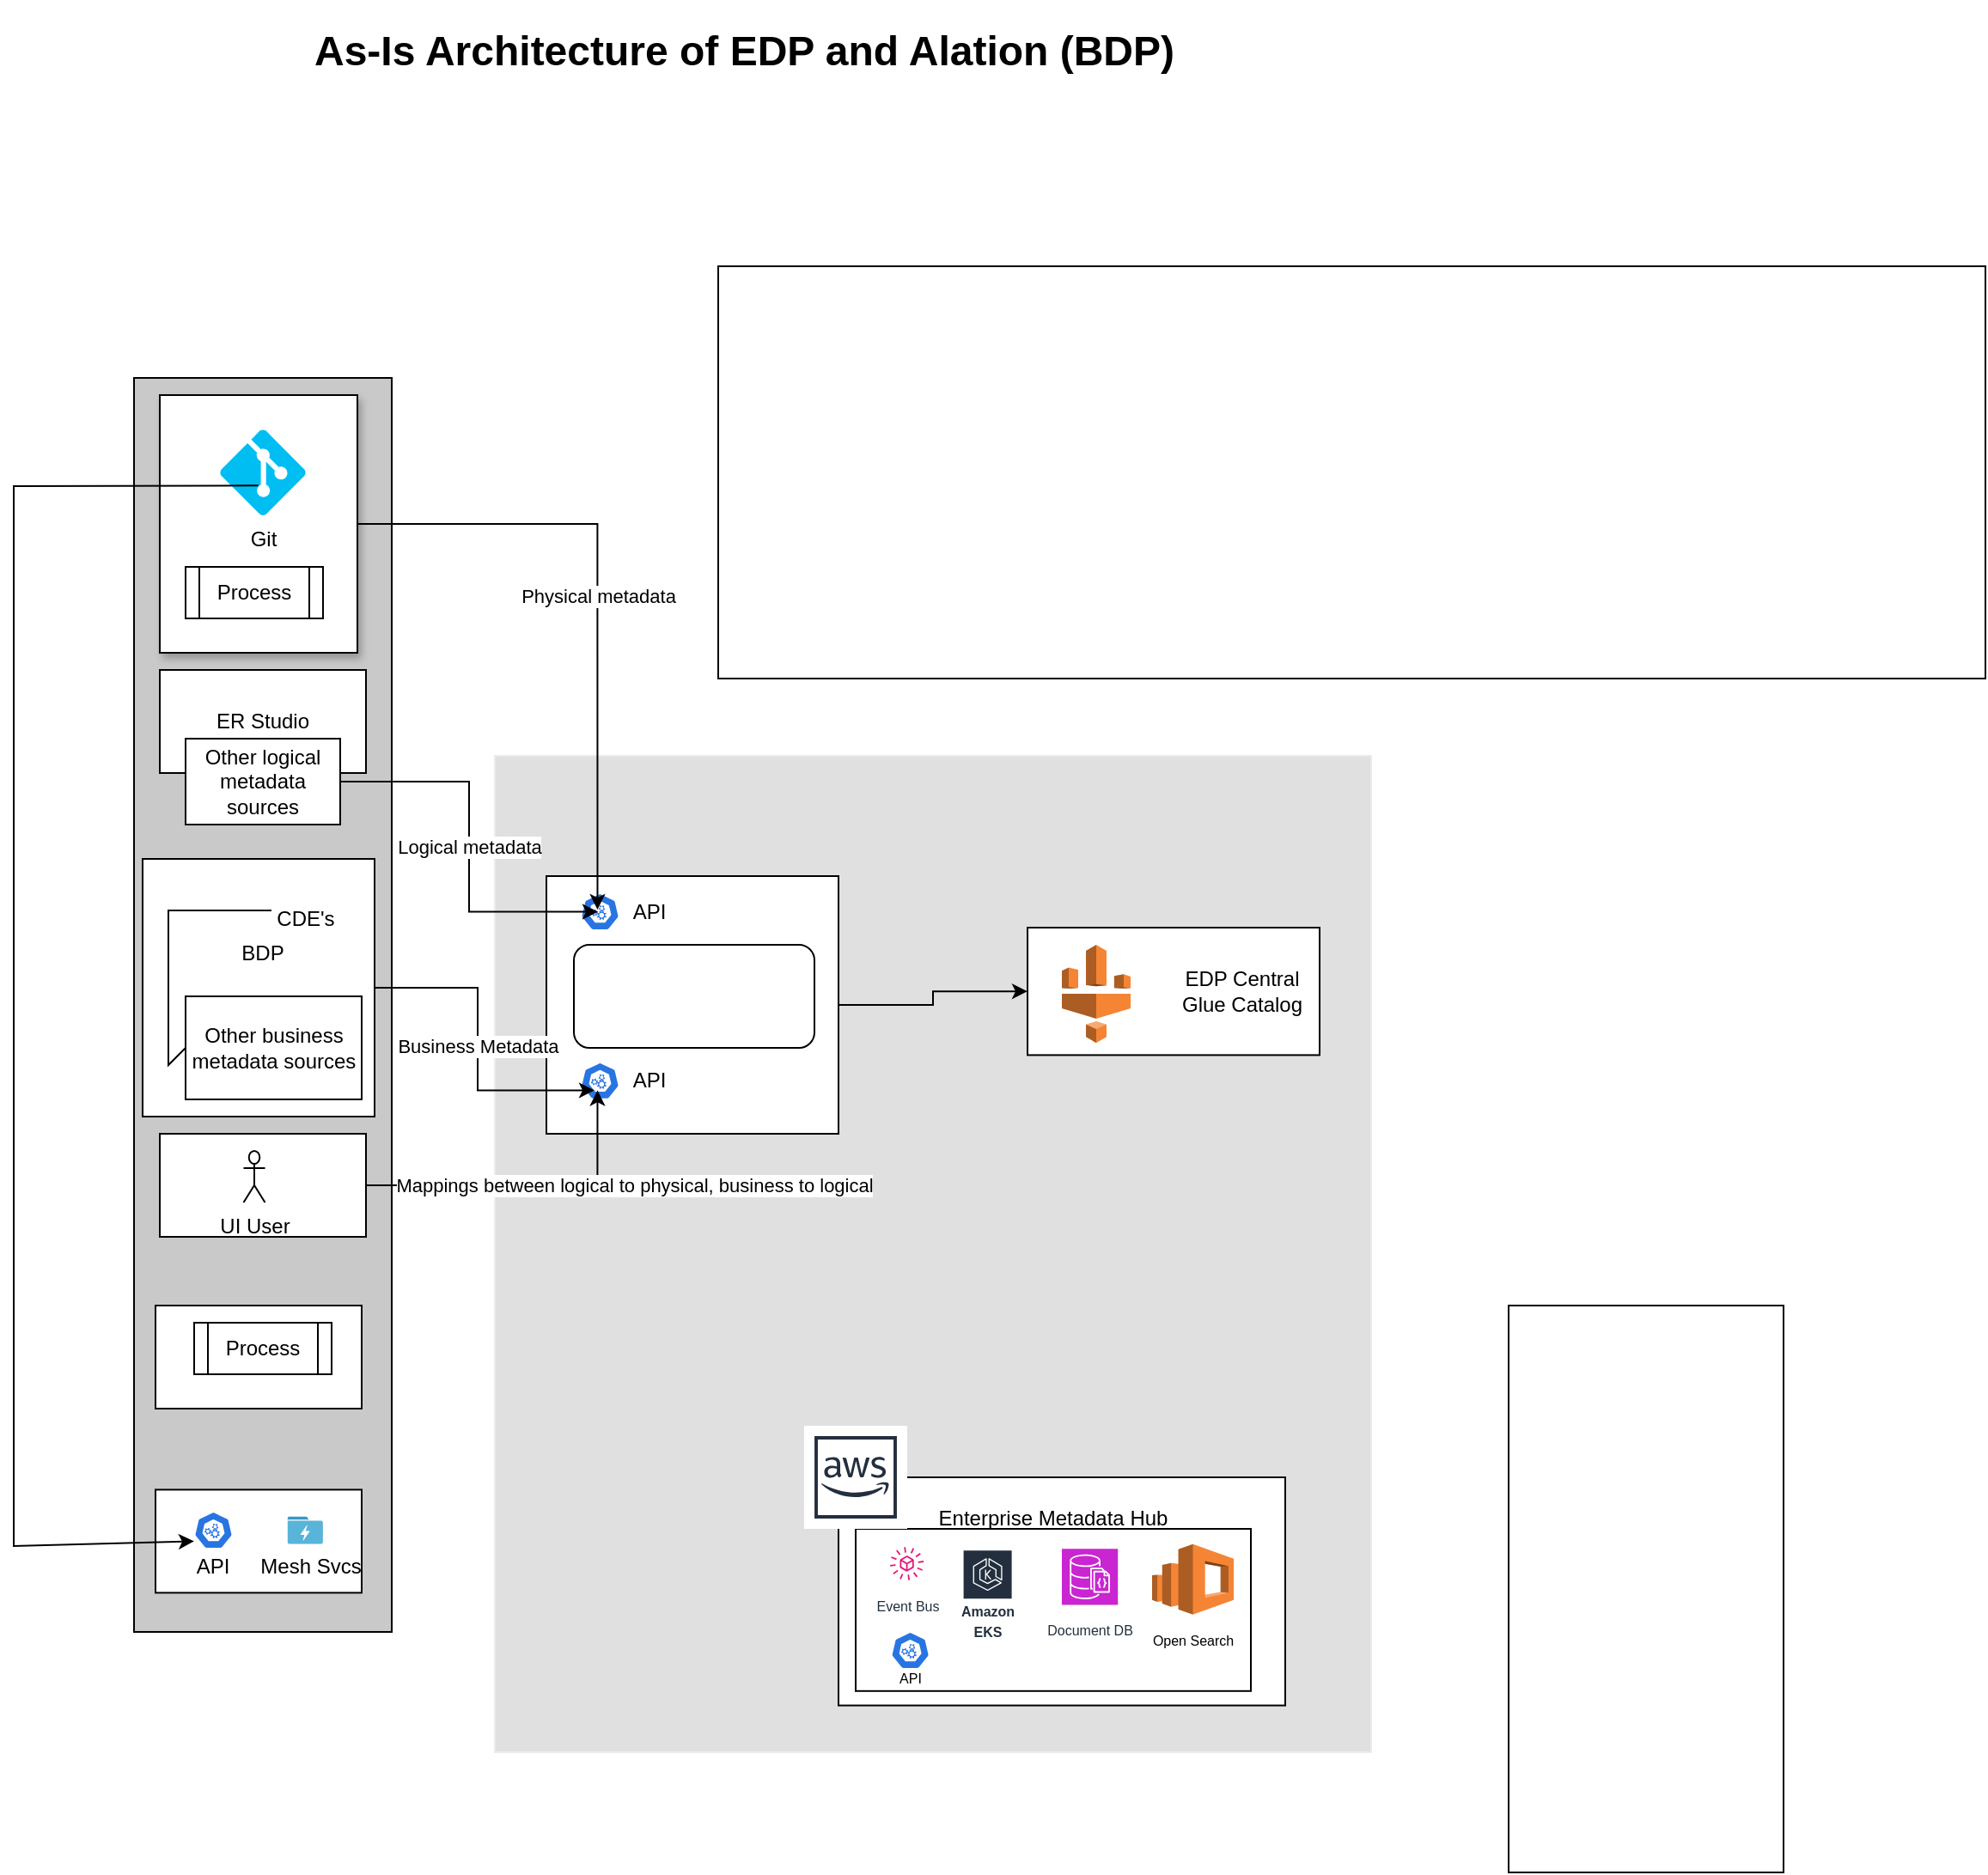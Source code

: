 <mxfile version="23.1.4" type="github">
  <diagram name="Page-1" id="dE6yGRrycPSdIeFdvO5s">
    <mxGraphModel dx="2192" dy="1718" grid="1" gridSize="10" guides="1" tooltips="1" connect="1" arrows="1" fold="1" page="1" pageScale="1" pageWidth="827" pageHeight="1169" math="0" shadow="0">
      <root>
        <mxCell id="0" />
        <mxCell id="1" parent="0" />
        <mxCell id="uKNiGlANXCOoaX_LWEY7-12" value="" style="rounded=0;whiteSpace=wrap;html=1;fillColor=#E0E0E0;strokeColor=#EBEBEB;" vertex="1" parent="1">
          <mxGeometry x="-540" y="470" width="510" height="580" as="geometry" />
        </mxCell>
        <mxCell id="hkPZR-MXZNHqxhCfoVSz-6" value="" style="rounded=0;whiteSpace=wrap;html=1;" parent="1" vertex="1">
          <mxGeometry x="-735" y="270" width="115" height="100" as="geometry" />
        </mxCell>
        <mxCell id="hkPZR-MXZNHqxhCfoVSz-1" value="" style="rounded=0;whiteSpace=wrap;html=1;fillColor=#C9C9C9;" parent="1" vertex="1">
          <mxGeometry x="-750" y="250" width="150" height="730" as="geometry" />
        </mxCell>
        <mxCell id="hkPZR-MXZNHqxhCfoVSz-2" value="ER Studio" style="rounded=0;whiteSpace=wrap;html=1;" parent="1" vertex="1">
          <mxGeometry x="-735" y="420" width="120" height="60" as="geometry" />
        </mxCell>
        <mxCell id="hkPZR-MXZNHqxhCfoVSz-3" value="Other logical metadata sources" style="rounded=0;whiteSpace=wrap;html=1;" parent="1" vertex="1">
          <mxGeometry x="-720" y="460" width="90" height="50" as="geometry" />
        </mxCell>
        <mxCell id="hkPZR-MXZNHqxhCfoVSz-8" value="" style="rounded=0;whiteSpace=wrap;html=1;strokeColor=default;shadow=1;" parent="1" vertex="1">
          <mxGeometry x="-735" y="260" width="115" height="150" as="geometry" />
        </mxCell>
        <mxCell id="hkPZR-MXZNHqxhCfoVSz-4" value="Git" style="verticalLabelPosition=bottom;html=1;verticalAlign=top;align=center;strokeColor=none;fillColor=#00BEF2;shape=mxgraph.azure.git_repository;" parent="1" vertex="1">
          <mxGeometry x="-700" y="280" width="50" height="50" as="geometry" />
        </mxCell>
        <mxCell id="hkPZR-MXZNHqxhCfoVSz-7" value="Process" style="shape=process;whiteSpace=wrap;html=1;backgroundOutline=1;" parent="1" vertex="1">
          <mxGeometry x="-720" y="360" width="80" height="30" as="geometry" />
        </mxCell>
        <mxCell id="hkPZR-MXZNHqxhCfoVSz-10" value="" style="rounded=0;whiteSpace=wrap;html=1;" parent="1" vertex="1">
          <mxGeometry x="-745" y="530" width="135" height="150" as="geometry" />
        </mxCell>
        <mxCell id="hkPZR-MXZNHqxhCfoVSz-9" value="Other business metadata sources" style="rounded=0;whiteSpace=wrap;html=1;" parent="1" vertex="1">
          <mxGeometry x="-720" y="610" width="102.5" height="60" as="geometry" />
        </mxCell>
        <mxCell id="hkPZR-MXZNHqxhCfoVSz-12" value="" style="rounded=0;whiteSpace=wrap;html=1;" parent="1" vertex="1">
          <mxGeometry x="-735" y="690" width="120" height="60" as="geometry" />
        </mxCell>
        <mxCell id="hkPZR-MXZNHqxhCfoVSz-13" value="UI User" style="shape=umlActor;verticalLabelPosition=bottom;verticalAlign=top;html=1;outlineConnect=0;" parent="1" vertex="1">
          <mxGeometry x="-686.25" y="700" width="12.5" height="30" as="geometry" />
        </mxCell>
        <mxCell id="hkPZR-MXZNHqxhCfoVSz-17" value="" style="rounded=0;whiteSpace=wrap;html=1;" parent="1" vertex="1">
          <mxGeometry x="-737.5" y="790" width="120" height="60" as="geometry" />
        </mxCell>
        <mxCell id="hkPZR-MXZNHqxhCfoVSz-14" value="Process" style="shape=process;whiteSpace=wrap;html=1;backgroundOutline=1;" parent="1" vertex="1">
          <mxGeometry x="-715" y="800" width="80" height="30" as="geometry" />
        </mxCell>
        <mxCell id="hkPZR-MXZNHqxhCfoVSz-22" value="" style="rounded=0;whiteSpace=wrap;html=1;" parent="1" vertex="1">
          <mxGeometry x="-737.5" y="897.2" width="120" height="60" as="geometry" />
        </mxCell>
        <mxCell id="hkPZR-MXZNHqxhCfoVSz-20" value="" style="aspect=fixed;sketch=0;html=1;dashed=0;whitespace=wrap;fillColor=#2875E2;strokeColor=#ffffff;points=[[0.005,0.63,0],[0.1,0.2,0],[0.9,0.2,0],[0.5,0,0],[0.995,0.63,0],[0.72,0.99,0],[0.5,1,0],[0.28,0.99,0]];shape=mxgraph.kubernetes.icon2;prIcon=api" parent="1" vertex="1">
          <mxGeometry x="-715" y="910" width="22.5" height="21.6" as="geometry" />
        </mxCell>
        <mxCell id="hkPZR-MXZNHqxhCfoVSz-23" value="API" style="text;html=1;align=center;verticalAlign=middle;whiteSpace=wrap;rounded=0;" parent="1" vertex="1">
          <mxGeometry x="-733.75" y="927.2" width="60" height="30" as="geometry" />
        </mxCell>
        <mxCell id="hkPZR-MXZNHqxhCfoVSz-24" value="" style="image;sketch=0;aspect=fixed;html=1;points=[];align=center;fontSize=12;image=img/lib/mscae/Data_Lake_Store.svg;" parent="1" vertex="1">
          <mxGeometry x="-660.77" y="912.7" width="20.77" height="16.2" as="geometry" />
        </mxCell>
        <mxCell id="hkPZR-MXZNHqxhCfoVSz-25" value="Mesh Svcs" style="text;html=1;align=center;verticalAlign=middle;whiteSpace=wrap;rounded=0;" parent="1" vertex="1">
          <mxGeometry x="-683.75" y="927.2" width="73.75" height="30" as="geometry" />
        </mxCell>
        <mxCell id="hkPZR-MXZNHqxhCfoVSz-26" value="BDP" style="text;html=1;align=center;verticalAlign=middle;whiteSpace=wrap;rounded=0;" parent="1" vertex="1">
          <mxGeometry x="-705" y="570" width="60" height="30" as="geometry" />
        </mxCell>
        <mxCell id="hkPZR-MXZNHqxhCfoVSz-27" value="" style="endArrow=none;html=1;rounded=0;" parent="1" edge="1">
          <mxGeometry width="50" height="50" relative="1" as="geometry">
            <mxPoint x="-720" y="640" as="sourcePoint" />
            <mxPoint x="-670" y="560" as="targetPoint" />
            <Array as="points">
              <mxPoint x="-730" y="650" />
              <mxPoint x="-730" y="560" />
            </Array>
          </mxGeometry>
        </mxCell>
        <mxCell id="hkPZR-MXZNHqxhCfoVSz-28" value="CDE&#39;s" style="text;html=1;align=center;verticalAlign=middle;whiteSpace=wrap;rounded=0;" parent="1" vertex="1">
          <mxGeometry x="-680.38" y="550" width="60" height="30" as="geometry" />
        </mxCell>
        <mxCell id="hkPZR-MXZNHqxhCfoVSz-33" value="" style="endArrow=classic;html=1;rounded=0;exitX=0.447;exitY=0.653;exitDx=0;exitDy=0;exitPerimeter=0;" parent="1" source="hkPZR-MXZNHqxhCfoVSz-4" edge="1">
          <mxGeometry width="50" height="50" relative="1" as="geometry">
            <mxPoint x="-800" y="310" as="sourcePoint" />
            <mxPoint x="-715" y="927.2" as="targetPoint" />
            <Array as="points">
              <mxPoint x="-820" y="313" />
              <mxPoint x="-820" y="930" />
            </Array>
          </mxGeometry>
        </mxCell>
        <mxCell id="uKNiGlANXCOoaX_LWEY7-16" style="edgeStyle=orthogonalEdgeStyle;rounded=0;orthogonalLoop=1;jettySize=auto;html=1;entryX=0;entryY=0.5;entryDx=0;entryDy=0;" edge="1" parent="1" source="uKNiGlANXCOoaX_LWEY7-2" target="uKNiGlANXCOoaX_LWEY7-15">
          <mxGeometry relative="1" as="geometry" />
        </mxCell>
        <mxCell id="uKNiGlANXCOoaX_LWEY7-2" value="" style="rounded=0;whiteSpace=wrap;html=1;" vertex="1" parent="1">
          <mxGeometry x="-510" y="540" width="170" height="150" as="geometry" />
        </mxCell>
        <mxCell id="uKNiGlANXCOoaX_LWEY7-3" value="" style="rounded=1;whiteSpace=wrap;html=1;" vertex="1" parent="1">
          <mxGeometry x="-494" y="580.0" width="140" height="60" as="geometry" />
        </mxCell>
        <mxCell id="uKNiGlANXCOoaX_LWEY7-1" value="" style="shape=image;verticalLabelPosition=bottom;labelBackgroundColor=default;verticalAlign=top;aspect=fixed;imageAspect=0;image=https://upload.wikimedia.org/wikipedia/en/e/ef/Alation%2C_Inc._logo.png;" vertex="1" parent="1">
          <mxGeometry x="-500" y="584.2" width="152" height="51.6" as="geometry" />
        </mxCell>
        <mxCell id="uKNiGlANXCOoaX_LWEY7-4" value="" style="aspect=fixed;sketch=0;html=1;dashed=0;whitespace=wrap;fillColor=#2875E2;strokeColor=#ffffff;points=[[0.005,0.63,0],[0.1,0.2,0],[0.9,0.2,0],[0.5,0,0],[0.995,0.63,0],[0.72,0.99,0],[0.5,1,0],[0.28,0.99,0]];shape=mxgraph.kubernetes.icon2;prIcon=api" vertex="1" parent="1">
          <mxGeometry x="-490" y="550" width="22.5" height="21.6" as="geometry" />
        </mxCell>
        <mxCell id="uKNiGlANXCOoaX_LWEY7-5" value="" style="aspect=fixed;sketch=0;html=1;dashed=0;whitespace=wrap;fillColor=#2875E2;strokeColor=#ffffff;points=[[0.005,0.63,0],[0.1,0.2,0],[0.9,0.2,0],[0.5,0,0],[0.995,0.63,0],[0.72,0.99,0],[0.5,1,0],[0.28,0.99,0]];shape=mxgraph.kubernetes.icon2;prIcon=api" vertex="1" parent="1">
          <mxGeometry x="-490" y="648.4" width="22.5" height="21.6" as="geometry" />
        </mxCell>
        <mxCell id="uKNiGlANXCOoaX_LWEY7-6" value="API" style="text;html=1;align=center;verticalAlign=middle;whiteSpace=wrap;rounded=0;" vertex="1" parent="1">
          <mxGeometry x="-480" y="644.2" width="60" height="30" as="geometry" />
        </mxCell>
        <mxCell id="uKNiGlANXCOoaX_LWEY7-7" value="API" style="text;html=1;align=center;verticalAlign=middle;whiteSpace=wrap;rounded=0;" vertex="1" parent="1">
          <mxGeometry x="-480" y="545.8" width="60" height="30" as="geometry" />
        </mxCell>
        <mxCell id="uKNiGlANXCOoaX_LWEY7-8" value="Physical metadata" style="edgeStyle=orthogonalEdgeStyle;rounded=0;orthogonalLoop=1;jettySize=auto;html=1;entryX=0.433;entryY=0.441;entryDx=0;entryDy=0;entryPerimeter=0;" edge="1" parent="1" source="hkPZR-MXZNHqxhCfoVSz-8" target="uKNiGlANXCOoaX_LWEY7-4">
          <mxGeometry relative="1" as="geometry" />
        </mxCell>
        <mxCell id="uKNiGlANXCOoaX_LWEY7-10" value="Business Metadata" style="edgeStyle=orthogonalEdgeStyle;rounded=0;orthogonalLoop=1;jettySize=auto;html=1;entryX=0.356;entryY=0.756;entryDx=0;entryDy=0;entryPerimeter=0;" edge="1" parent="1" source="hkPZR-MXZNHqxhCfoVSz-10" target="uKNiGlANXCOoaX_LWEY7-5">
          <mxGeometry relative="1" as="geometry" />
        </mxCell>
        <mxCell id="uKNiGlANXCOoaX_LWEY7-11" value="Mappings between logical to physical, business to logical" style="edgeStyle=orthogonalEdgeStyle;rounded=0;orthogonalLoop=1;jettySize=auto;html=1;entryX=0.433;entryY=0.756;entryDx=0;entryDy=0;entryPerimeter=0;" edge="1" parent="1" source="hkPZR-MXZNHqxhCfoVSz-12" target="uKNiGlANXCOoaX_LWEY7-5">
          <mxGeometry x="0.418" y="-20" relative="1" as="geometry">
            <mxPoint x="1" as="offset" />
          </mxGeometry>
        </mxCell>
        <mxCell id="uKNiGlANXCOoaX_LWEY7-9" value="Logical metadata" style="edgeStyle=orthogonalEdgeStyle;rounded=0;orthogonalLoop=1;jettySize=auto;html=1;entryX=0;entryY=0.5;entryDx=0;entryDy=0;" edge="1" parent="1" source="hkPZR-MXZNHqxhCfoVSz-3" target="uKNiGlANXCOoaX_LWEY7-7">
          <mxGeometry relative="1" as="geometry" />
        </mxCell>
        <mxCell id="uKNiGlANXCOoaX_LWEY7-15" value="&lt;span style=&quot;white-space: pre;&quot;&gt;&#x9;&lt;/span&gt;&lt;span style=&quot;white-space: pre;&quot;&gt;&#x9;&lt;/span&gt;&lt;span style=&quot;white-space: pre;&quot;&gt;&#x9;&lt;/span&gt;EDP Central &lt;span style=&quot;white-space: pre;&quot;&gt;&#x9;&lt;/span&gt;&lt;span style=&quot;white-space: pre;&quot;&gt;&#x9;&lt;/span&gt;&lt;span style=&quot;white-space: pre;&quot;&gt;&#x9;&lt;/span&gt;Glue Catalog" style="rounded=0;whiteSpace=wrap;html=1;" vertex="1" parent="1">
          <mxGeometry x="-230" y="570" width="170" height="74.2" as="geometry" />
        </mxCell>
        <mxCell id="uKNiGlANXCOoaX_LWEY7-13" value="" style="outlineConnect=0;dashed=0;verticalLabelPosition=bottom;verticalAlign=top;align=center;html=1;shape=mxgraph.aws3.glue;fillColor=#F58534;gradientColor=none;" vertex="1" parent="1">
          <mxGeometry x="-210" y="580" width="40" height="57.1" as="geometry" />
        </mxCell>
        <mxCell id="uKNiGlANXCOoaX_LWEY7-17" value="" style="rounded=0;whiteSpace=wrap;html=1;" vertex="1" parent="1">
          <mxGeometry x="-340" y="890" width="260" height="132.8" as="geometry" />
        </mxCell>
        <mxCell id="uKNiGlANXCOoaX_LWEY7-18" value="" style="rounded=0;whiteSpace=wrap;html=1;" vertex="1" parent="1">
          <mxGeometry x="-330" y="920" width="230" height="94.4" as="geometry" />
        </mxCell>
        <mxCell id="uKNiGlANXCOoaX_LWEY7-19" value="Enterprise Metadata Hub" style="text;html=1;align=center;verticalAlign=middle;whiteSpace=wrap;rounded=0;" vertex="1" parent="1">
          <mxGeometry x="-290" y="898.9" width="150" height="30" as="geometry" />
        </mxCell>
        <mxCell id="uKNiGlANXCOoaX_LWEY7-20" value="" style="sketch=0;outlineConnect=0;fontColor=#232F3E;gradientColor=none;strokeColor=#232F3E;fillColor=#ffffff;dashed=0;verticalLabelPosition=bottom;verticalAlign=top;align=center;html=1;fontSize=12;fontStyle=0;aspect=fixed;shape=mxgraph.aws4.resourceIcon;resIcon=mxgraph.aws4.aws_cloud;" vertex="1" parent="1">
          <mxGeometry x="-360" y="860" width="60" height="60" as="geometry" />
        </mxCell>
        <mxCell id="uKNiGlANXCOoaX_LWEY7-21" value="&lt;font style=&quot;font-size: 8px;&quot;&gt;Event Bus&lt;/font&gt;" style="sketch=0;outlineConnect=0;fontColor=#232F3E;gradientColor=none;fillColor=#E7157B;strokeColor=none;dashed=0;verticalLabelPosition=bottom;verticalAlign=top;align=center;html=1;fontSize=12;fontStyle=0;aspect=fixed;pointerEvents=1;shape=mxgraph.aws4.eventbridge_saas_partner_event_bus_resource;" vertex="1" parent="1">
          <mxGeometry x="-310" y="930.4" width="19.6" height="19.6" as="geometry" />
        </mxCell>
        <mxCell id="uKNiGlANXCOoaX_LWEY7-22" value="" style="aspect=fixed;sketch=0;html=1;dashed=0;whitespace=wrap;fillColor=#2875E2;strokeColor=#ffffff;points=[[0.005,0.63,0],[0.1,0.2,0],[0.9,0.2,0],[0.5,0,0],[0.995,0.63,0],[0.72,0.99,0],[0.5,1,0],[0.28,0.99,0]];shape=mxgraph.kubernetes.icon2;prIcon=api" vertex="1" parent="1">
          <mxGeometry x="-309.45" y="980" width="22.5" height="21.6" as="geometry" />
        </mxCell>
        <mxCell id="uKNiGlANXCOoaX_LWEY7-23" value="&lt;font style=&quot;font-size: 8px;&quot;&gt;API&lt;/font&gt;" style="text;html=1;align=center;verticalAlign=middle;whiteSpace=wrap;rounded=0;" vertex="1" parent="1">
          <mxGeometry x="-328.2" y="997.2" width="60" height="17.2" as="geometry" />
        </mxCell>
        <mxCell id="uKNiGlANXCOoaX_LWEY7-24" value="&lt;font style=&quot;font-size: 8px;&quot;&gt;Amazon EKS&lt;/font&gt;" style="sketch=0;outlineConnect=0;fontColor=#232F3E;gradientColor=none;strokeColor=#ffffff;fillColor=#232F3E;dashed=0;verticalLabelPosition=middle;verticalAlign=bottom;align=center;html=1;whiteSpace=wrap;fontSize=10;fontStyle=1;spacing=3;shape=mxgraph.aws4.productIcon;prIcon=mxgraph.aws4.eks;" vertex="1" parent="1">
          <mxGeometry x="-268.2" y="931.6" width="30" height="57.2" as="geometry" />
        </mxCell>
        <mxCell id="uKNiGlANXCOoaX_LWEY7-25" value="&lt;font style=&quot;font-size: 8px;&quot;&gt;Document DB&lt;/font&gt;" style="sketch=0;points=[[0,0,0],[0.25,0,0],[0.5,0,0],[0.75,0,0],[1,0,0],[0,1,0],[0.25,1,0],[0.5,1,0],[0.75,1,0],[1,1,0],[0,0.25,0],[0,0.5,0],[0,0.75,0],[1,0.25,0],[1,0.5,0],[1,0.75,0]];outlineConnect=0;fontColor=#232F3E;fillColor=#C925D1;strokeColor=#ffffff;dashed=0;verticalLabelPosition=bottom;verticalAlign=top;align=center;html=1;fontSize=12;fontStyle=0;aspect=fixed;shape=mxgraph.aws4.resourceIcon;resIcon=mxgraph.aws4.documentdb_with_mongodb_compatibility;" vertex="1" parent="1">
          <mxGeometry x="-210" y="931.6" width="32.6" height="32.6" as="geometry" />
        </mxCell>
        <mxCell id="uKNiGlANXCOoaX_LWEY7-26" value="&lt;font style=&quot;font-size: 8px;&quot;&gt;Open Search&lt;br&gt;&lt;/font&gt;" style="outlineConnect=0;dashed=0;verticalLabelPosition=bottom;verticalAlign=top;align=center;html=1;shape=mxgraph.aws3.elasticsearch_service;fillColor=#F58534;gradientColor=none;" vertex="1" parent="1">
          <mxGeometry x="-157.5" y="928.9" width="47.5" height="41" as="geometry" />
        </mxCell>
        <mxCell id="uKNiGlANXCOoaX_LWEY7-30" value="" style="rounded=0;whiteSpace=wrap;html=1;" vertex="1" parent="1">
          <mxGeometry x="50" y="790" width="160" height="330" as="geometry" />
        </mxCell>
        <mxCell id="uKNiGlANXCOoaX_LWEY7-31" value="" style="rounded=0;whiteSpace=wrap;html=1;" vertex="1" parent="1">
          <mxGeometry x="-410" y="185" width="737.5" height="240" as="geometry" />
        </mxCell>
        <mxCell id="uKNiGlANXCOoaX_LWEY7-32" value="&lt;h1&gt;As-Is Architecture of EDP and Alation (BDP) &lt;br&gt;&lt;/h1&gt;" style="text;html=1;spacing=5;spacingTop=-20;whiteSpace=wrap;overflow=hidden;rounded=0;" vertex="1" parent="1">
          <mxGeometry x="-650" y="40" width="800" height="120" as="geometry" />
        </mxCell>
      </root>
    </mxGraphModel>
  </diagram>
</mxfile>
